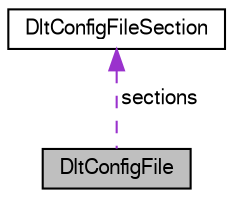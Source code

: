digraph "DltConfigFile"
{
  edge [fontname="FreeSans",fontsize="10",labelfontname="FreeSans",labelfontsize="10"];
  node [fontname="FreeSans",fontsize="10",shape=record];
  Node1 [label="DltConfigFile",height=0.2,width=0.4,color="black", fillcolor="grey75", style="filled", fontcolor="black"];
  Node2 -> Node1 [dir="back",color="darkorchid3",fontsize="10",style="dashed",label=" sections" ,fontname="FreeSans"];
  Node2 [label="DltConfigFileSection",height=0.2,width=0.4,color="black", fillcolor="white", style="filled",URL="$struct_dlt_config_file_section.html"];
}
